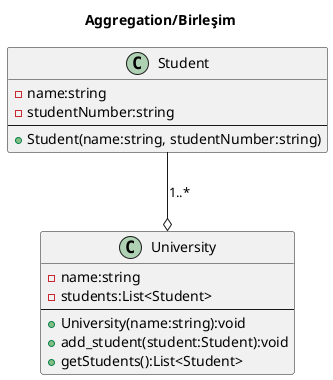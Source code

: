 @startuml has-a
title Aggregation/Birleşim
class Student
{
    -name:string
    -studentNumber:string
    --
    +Student(name:string, studentNumber:string)
}
class University
{
    -name:string
    -students:List<Student>
    --
    +University(name:string):void
    +add_student(student:Student):void
    +getStudents():List<Student>
}
Student -down-o University : 1..* 
hide empty members
@enduml